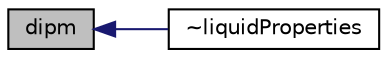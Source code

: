 digraph "dipm"
{
  bgcolor="transparent";
  edge [fontname="Helvetica",fontsize="10",labelfontname="Helvetica",labelfontsize="10"];
  node [fontname="Helvetica",fontsize="10",shape=record];
  rankdir="LR";
  Node477 [label="dipm",height=0.2,width=0.4,color="black", fillcolor="grey75", style="filled", fontcolor="black"];
  Node477 -> Node478 [dir="back",color="midnightblue",fontsize="10",style="solid",fontname="Helvetica"];
  Node478 [label="~liquidProperties",height=0.2,width=0.4,color="black",URL="$a31289.html#aeae3a2914413bd2fa49246f6f512af62",tooltip="Destructor. "];
}
